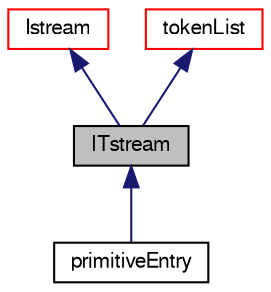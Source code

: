 digraph "ITstream"
{
  bgcolor="transparent";
  edge [fontname="FreeSans",fontsize="10",labelfontname="FreeSans",labelfontsize="10"];
  node [fontname="FreeSans",fontsize="10",shape=record];
  Node0 [label="ITstream",height=0.2,width=0.4,color="black", fillcolor="grey75", style="filled", fontcolor="black"];
  Node1 -> Node0 [dir="back",color="midnightblue",fontsize="10",style="solid",fontname="FreeSans"];
  Node1 [label="Istream",height=0.2,width=0.4,color="red",URL="$a26234.html",tooltip="An Istream is an abstract base class for all input systems (streams, files, token lists etc)..."];
  Node3 -> Node0 [dir="back",color="midnightblue",fontsize="10",style="solid",fontname="FreeSans"];
  Node3 [label="tokenList",height=0.2,width=0.4,color="red",URL="$a25694.html",tooltip="A 1D array of objects of type <T>, where the size of the vector is known and used for subscript bound..."];
  Node0 -> Node5 [dir="back",color="midnightblue",fontsize="10",style="solid",fontname="FreeSans"];
  Node5 [label="primitiveEntry",height=0.2,width=0.4,color="black",URL="$a26058.html",tooltip="A keyword and a list of tokens is a &#39;primitiveEntry&#39;. An primitiveEntry can be read, written and printed, and the types and values of its tokens analysed. "];
}
